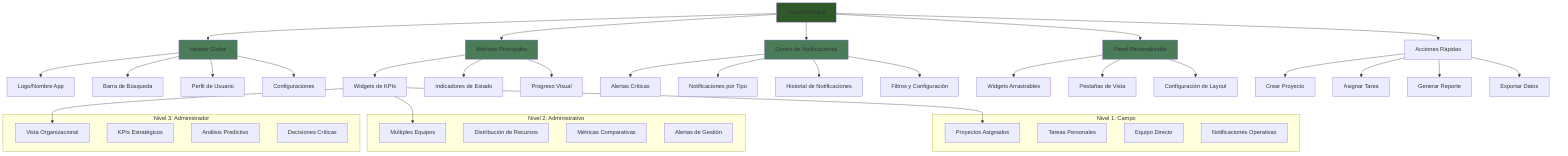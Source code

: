 graph TB
    A[Panel Principal] --> B[Header Global]
    A --> C[Métricas Principales]
    A --> D[Centro de Notificaciones]
    A --> E[Panel Personalizable]
    A --> F[Acciones Rápidas]
    
    B --> B1[Logo/Nombre App]
    B --> B2[Barra de Búsqueda]
    B --> B3[Perfil de Usuario]
    B --> B4[Configuraciones]
    
    C --> C1[Widgets de KPIs]
    C --> C2[Indicadores de Estado]
    C --> C3[Progreso Visual]
    
    D --> D1[Alertas Críticas]
    D --> D2[Notificaciones por Tipo]
    D --> D3[Historial de Notificaciones]
    D --> D4[Filtros y Configuración]
    
    E --> E1[Widgets Arrastrables]
    E --> E2[Pestañas de Vista]
    E --> E3[Configuración de Layout]
    
    F --> F1[Crear Proyecto]
    F --> F2[Asignar Tarea]
    F --> F3[Generar Reporte]
    F --> F4[Exportar Datos]
    
    %% Niveles de Acceso
    subgraph "Nivel 1: Campo"
        G1[Proyectos Asignados]
        G2[Tareas Personales]
        G3[Equipo Directo]
        G4[Notificaciones Operativas]
    end
    
    subgraph "Nivel 2: Administrativo"
        H1[Múltiples Equipos]
        H2[Distribución de Recursos]
        H3[Métricas Comparativas]
        H4[Alertas de Gestión]
    end
    
    subgraph "Nivel 3: Administrador"
        I1[Vista Organizacional]
        I2[KPIs Estratégicos]
        I3[Análisis Predictivo]
        I4[Decisiones Críticas]
    end
    
    C1 --> G1
    C1 --> H1
    C1 --> I1
    
    style A fill:#2d5a27
    style B fill:#4a7c59
    style C fill:#4a7c59
    style D fill:#4a7c59
    style E fill:#4a7c59